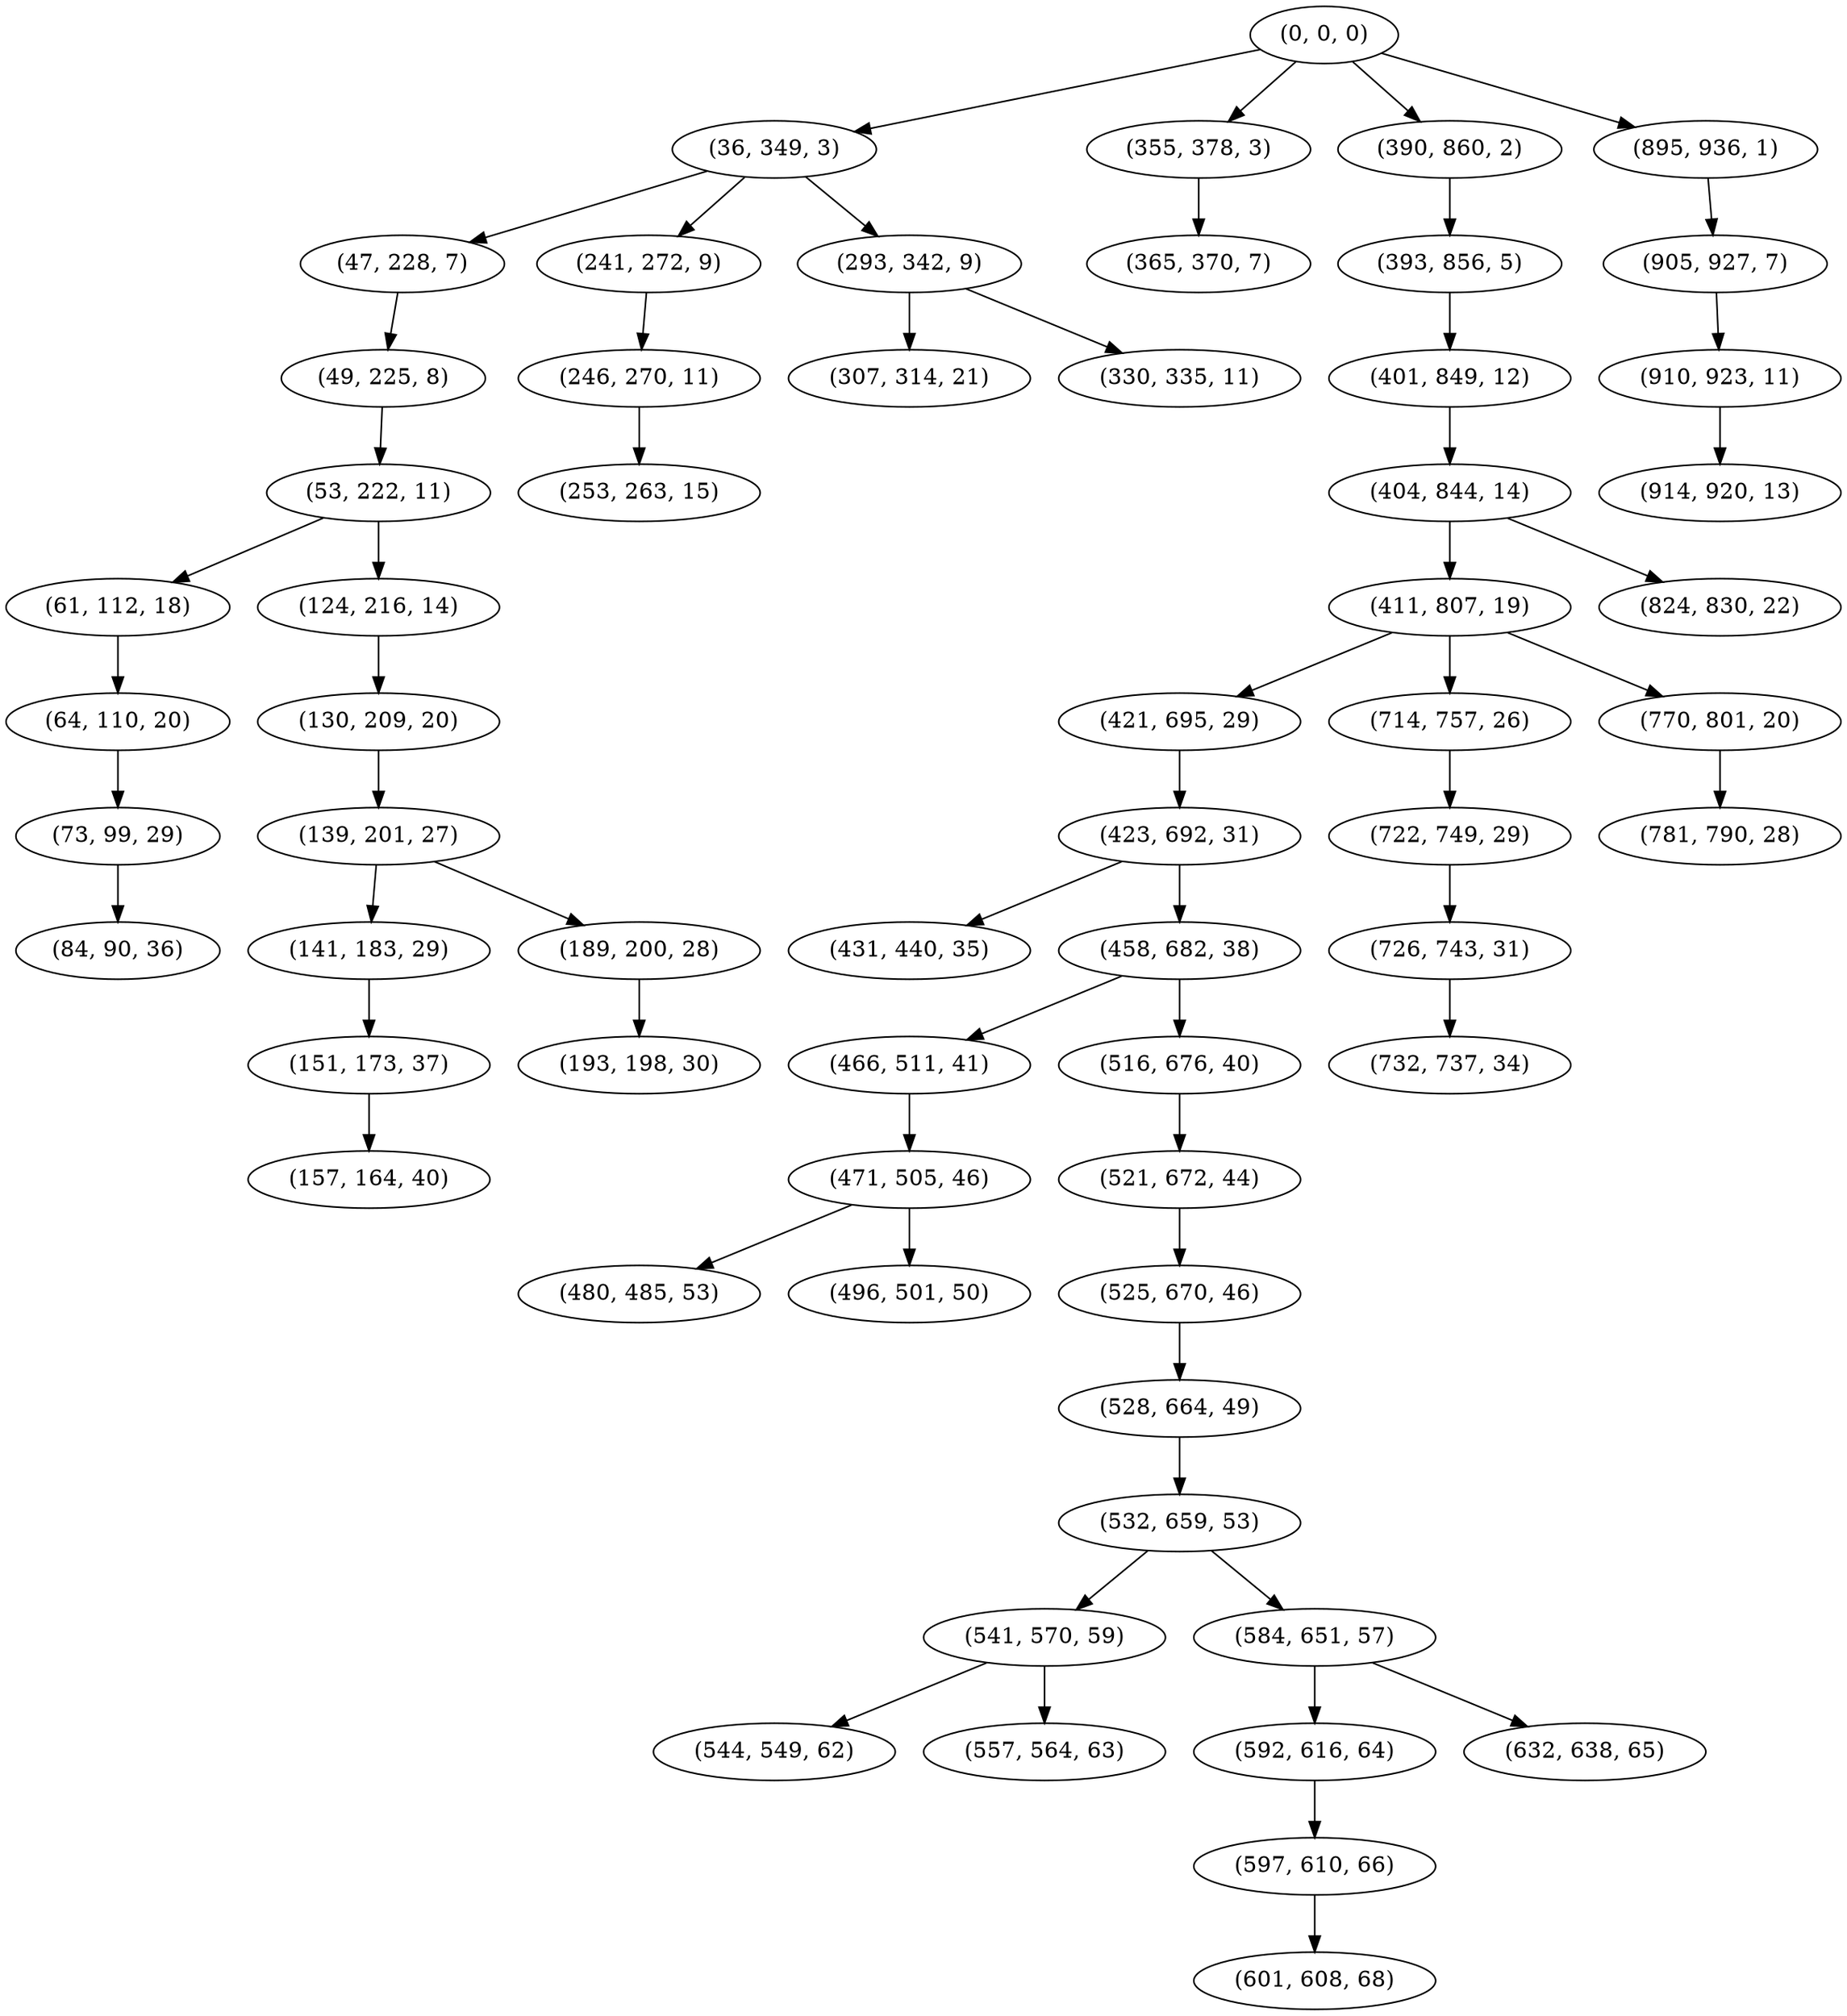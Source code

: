 digraph tree {
    "(0, 0, 0)";
    "(36, 349, 3)";
    "(47, 228, 7)";
    "(49, 225, 8)";
    "(53, 222, 11)";
    "(61, 112, 18)";
    "(64, 110, 20)";
    "(73, 99, 29)";
    "(84, 90, 36)";
    "(124, 216, 14)";
    "(130, 209, 20)";
    "(139, 201, 27)";
    "(141, 183, 29)";
    "(151, 173, 37)";
    "(157, 164, 40)";
    "(189, 200, 28)";
    "(193, 198, 30)";
    "(241, 272, 9)";
    "(246, 270, 11)";
    "(253, 263, 15)";
    "(293, 342, 9)";
    "(307, 314, 21)";
    "(330, 335, 11)";
    "(355, 378, 3)";
    "(365, 370, 7)";
    "(390, 860, 2)";
    "(393, 856, 5)";
    "(401, 849, 12)";
    "(404, 844, 14)";
    "(411, 807, 19)";
    "(421, 695, 29)";
    "(423, 692, 31)";
    "(431, 440, 35)";
    "(458, 682, 38)";
    "(466, 511, 41)";
    "(471, 505, 46)";
    "(480, 485, 53)";
    "(496, 501, 50)";
    "(516, 676, 40)";
    "(521, 672, 44)";
    "(525, 670, 46)";
    "(528, 664, 49)";
    "(532, 659, 53)";
    "(541, 570, 59)";
    "(544, 549, 62)";
    "(557, 564, 63)";
    "(584, 651, 57)";
    "(592, 616, 64)";
    "(597, 610, 66)";
    "(601, 608, 68)";
    "(632, 638, 65)";
    "(714, 757, 26)";
    "(722, 749, 29)";
    "(726, 743, 31)";
    "(732, 737, 34)";
    "(770, 801, 20)";
    "(781, 790, 28)";
    "(824, 830, 22)";
    "(895, 936, 1)";
    "(905, 927, 7)";
    "(910, 923, 11)";
    "(914, 920, 13)";
    "(0, 0, 0)" -> "(36, 349, 3)";
    "(0, 0, 0)" -> "(355, 378, 3)";
    "(0, 0, 0)" -> "(390, 860, 2)";
    "(0, 0, 0)" -> "(895, 936, 1)";
    "(36, 349, 3)" -> "(47, 228, 7)";
    "(36, 349, 3)" -> "(241, 272, 9)";
    "(36, 349, 3)" -> "(293, 342, 9)";
    "(47, 228, 7)" -> "(49, 225, 8)";
    "(49, 225, 8)" -> "(53, 222, 11)";
    "(53, 222, 11)" -> "(61, 112, 18)";
    "(53, 222, 11)" -> "(124, 216, 14)";
    "(61, 112, 18)" -> "(64, 110, 20)";
    "(64, 110, 20)" -> "(73, 99, 29)";
    "(73, 99, 29)" -> "(84, 90, 36)";
    "(124, 216, 14)" -> "(130, 209, 20)";
    "(130, 209, 20)" -> "(139, 201, 27)";
    "(139, 201, 27)" -> "(141, 183, 29)";
    "(139, 201, 27)" -> "(189, 200, 28)";
    "(141, 183, 29)" -> "(151, 173, 37)";
    "(151, 173, 37)" -> "(157, 164, 40)";
    "(189, 200, 28)" -> "(193, 198, 30)";
    "(241, 272, 9)" -> "(246, 270, 11)";
    "(246, 270, 11)" -> "(253, 263, 15)";
    "(293, 342, 9)" -> "(307, 314, 21)";
    "(293, 342, 9)" -> "(330, 335, 11)";
    "(355, 378, 3)" -> "(365, 370, 7)";
    "(390, 860, 2)" -> "(393, 856, 5)";
    "(393, 856, 5)" -> "(401, 849, 12)";
    "(401, 849, 12)" -> "(404, 844, 14)";
    "(404, 844, 14)" -> "(411, 807, 19)";
    "(404, 844, 14)" -> "(824, 830, 22)";
    "(411, 807, 19)" -> "(421, 695, 29)";
    "(411, 807, 19)" -> "(714, 757, 26)";
    "(411, 807, 19)" -> "(770, 801, 20)";
    "(421, 695, 29)" -> "(423, 692, 31)";
    "(423, 692, 31)" -> "(431, 440, 35)";
    "(423, 692, 31)" -> "(458, 682, 38)";
    "(458, 682, 38)" -> "(466, 511, 41)";
    "(458, 682, 38)" -> "(516, 676, 40)";
    "(466, 511, 41)" -> "(471, 505, 46)";
    "(471, 505, 46)" -> "(480, 485, 53)";
    "(471, 505, 46)" -> "(496, 501, 50)";
    "(516, 676, 40)" -> "(521, 672, 44)";
    "(521, 672, 44)" -> "(525, 670, 46)";
    "(525, 670, 46)" -> "(528, 664, 49)";
    "(528, 664, 49)" -> "(532, 659, 53)";
    "(532, 659, 53)" -> "(541, 570, 59)";
    "(532, 659, 53)" -> "(584, 651, 57)";
    "(541, 570, 59)" -> "(544, 549, 62)";
    "(541, 570, 59)" -> "(557, 564, 63)";
    "(584, 651, 57)" -> "(592, 616, 64)";
    "(584, 651, 57)" -> "(632, 638, 65)";
    "(592, 616, 64)" -> "(597, 610, 66)";
    "(597, 610, 66)" -> "(601, 608, 68)";
    "(714, 757, 26)" -> "(722, 749, 29)";
    "(722, 749, 29)" -> "(726, 743, 31)";
    "(726, 743, 31)" -> "(732, 737, 34)";
    "(770, 801, 20)" -> "(781, 790, 28)";
    "(895, 936, 1)" -> "(905, 927, 7)";
    "(905, 927, 7)" -> "(910, 923, 11)";
    "(910, 923, 11)" -> "(914, 920, 13)";
}
